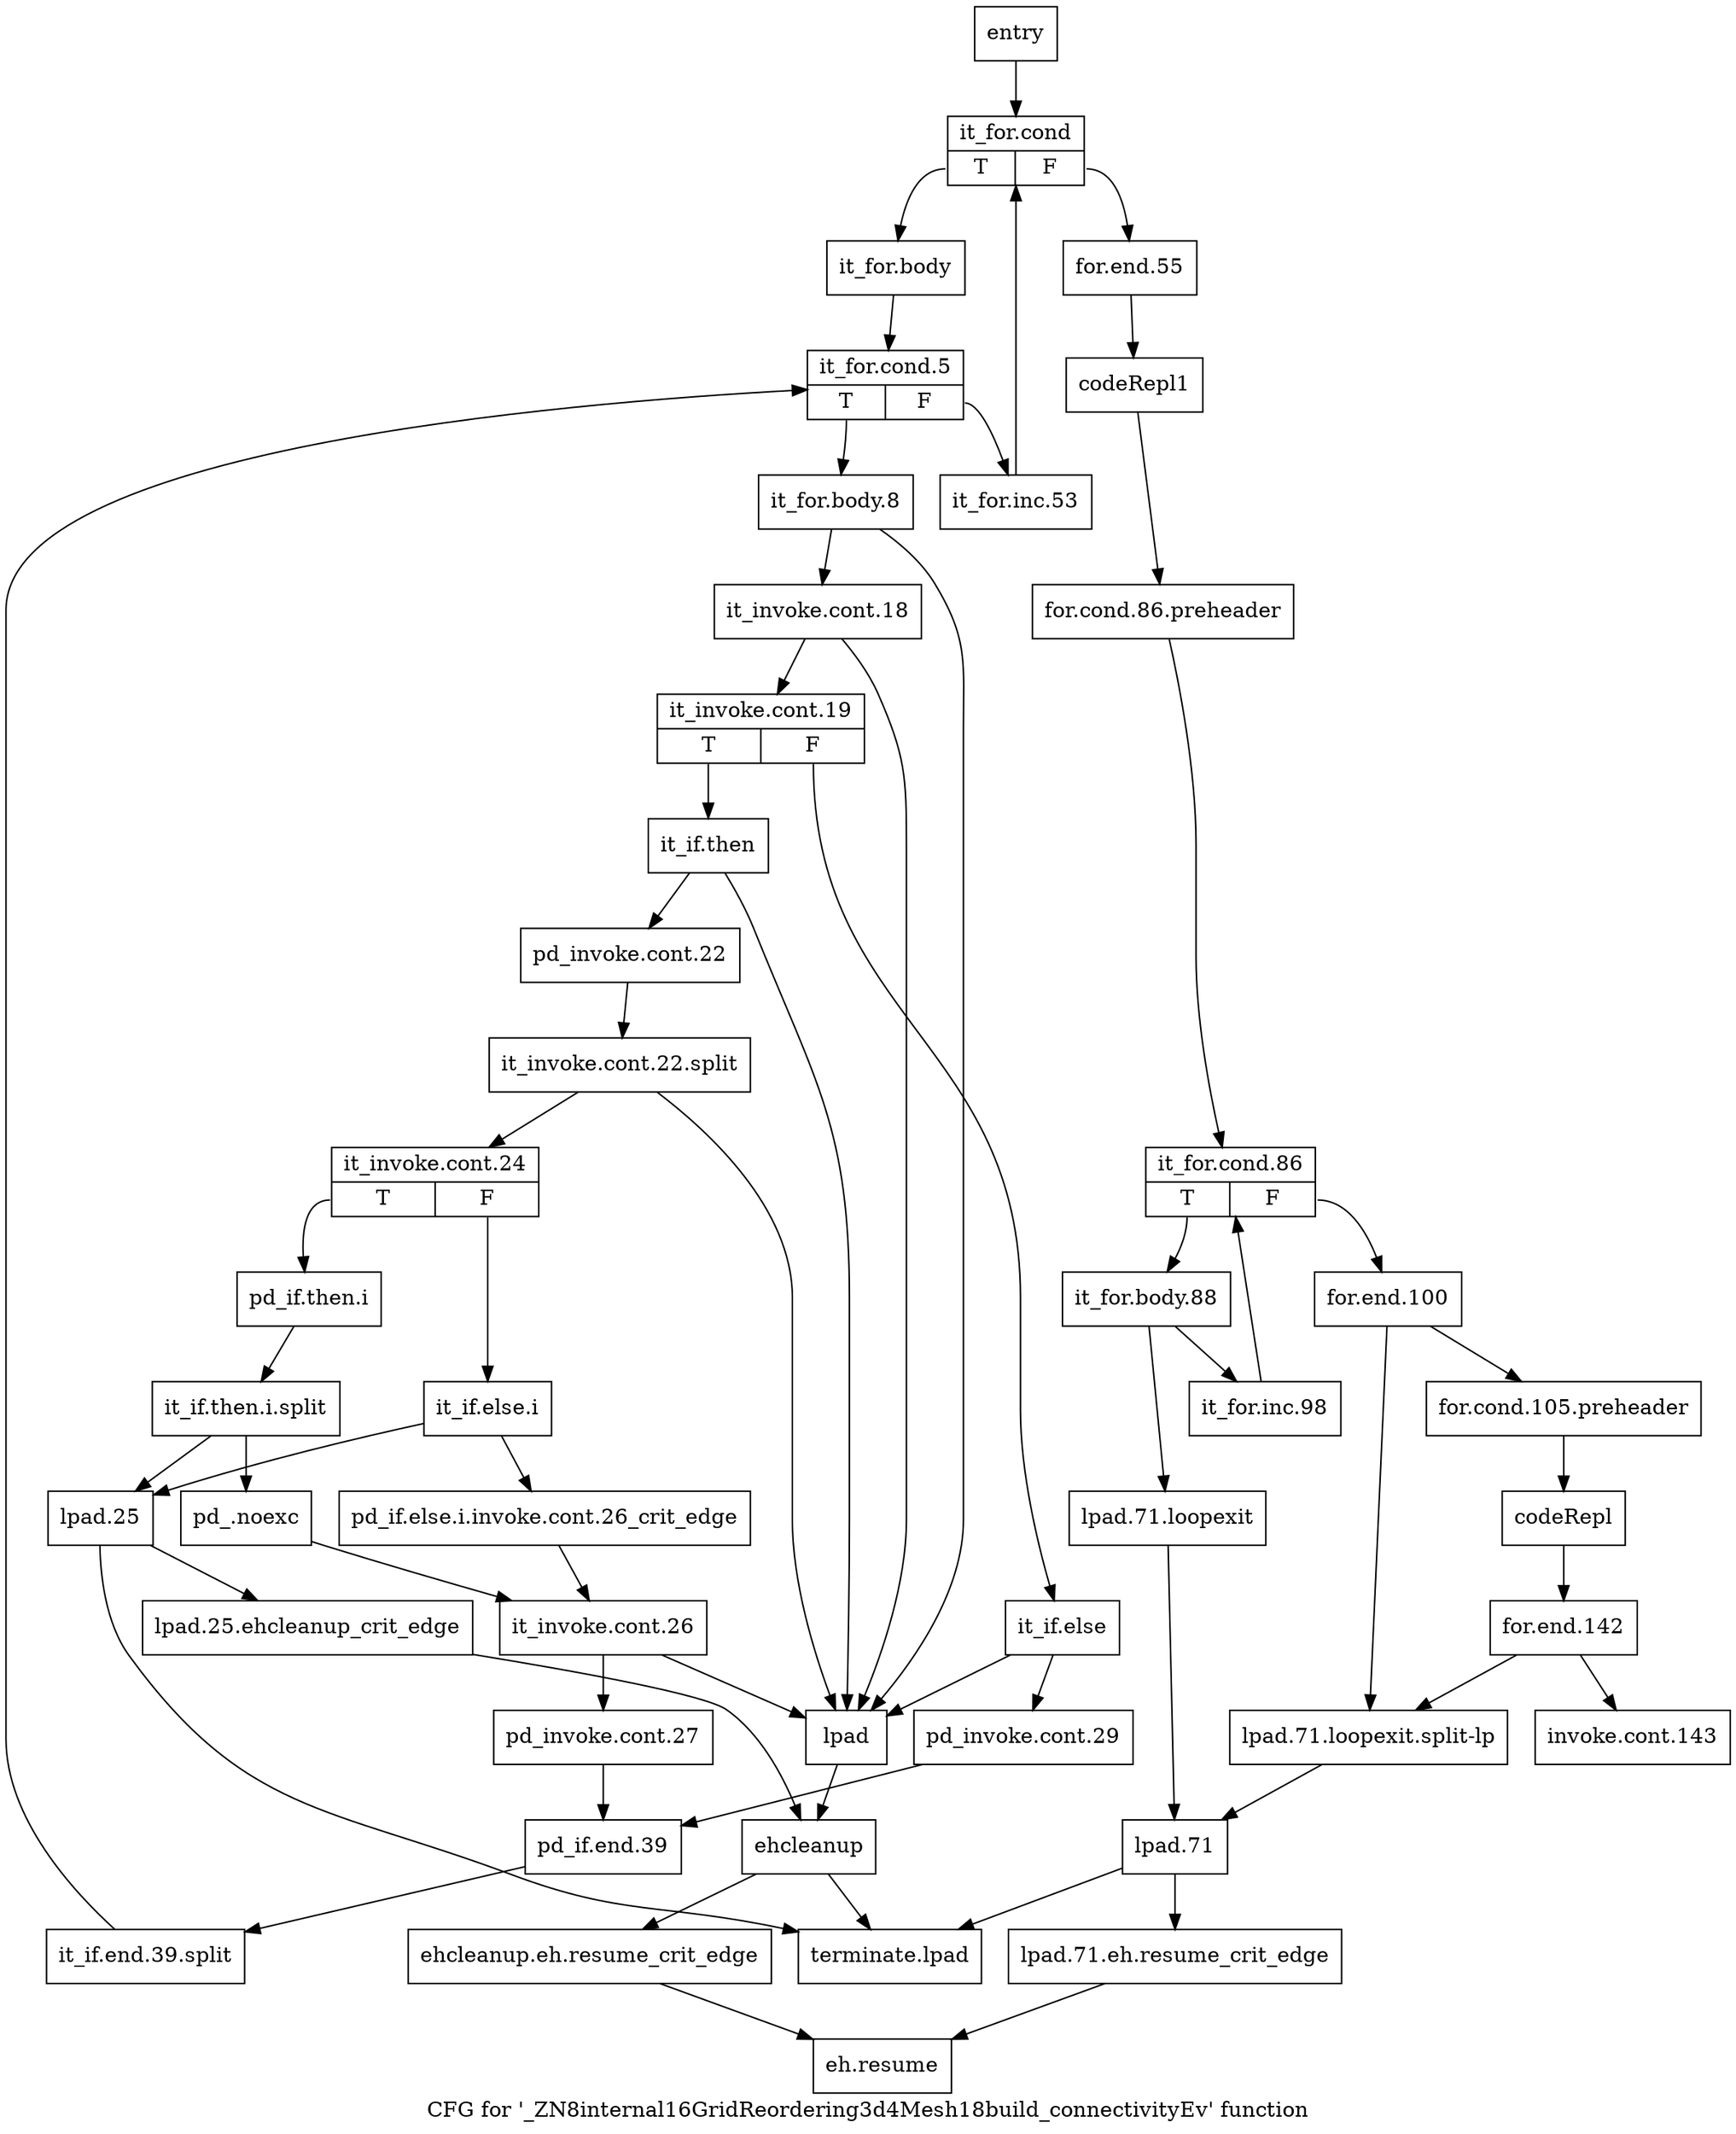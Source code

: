 digraph "CFG for '_ZN8internal16GridReordering3d4Mesh18build_connectivityEv' function" {
	label="CFG for '_ZN8internal16GridReordering3d4Mesh18build_connectivityEv' function";

	Node0x5dc7fe0 [shape=record,label="{entry}"];
	Node0x5dc7fe0 -> Node0x5dc8030;
	Node0x5dc8030 [shape=record,label="{it_for.cond|{<s0>T|<s1>F}}"];
	Node0x5dc8030:s0 -> Node0x5dc8080;
	Node0x5dc8030:s1 -> Node0x5dc9840;
	Node0x5dc8080 [shape=record,label="{it_for.body}"];
	Node0x5dc8080 -> Node0x5dc80d0;
	Node0x5dc80d0 [shape=record,label="{it_for.cond.5|{<s0>T|<s1>F}}"];
	Node0x5dc80d0:s0 -> Node0x5dc8120;
	Node0x5dc80d0:s1 -> Node0x5dc97f0;
	Node0x5dc8120 [shape=record,label="{it_for.body.8}"];
	Node0x5dc8120 -> Node0x5dc8170;
	Node0x5dc8120 -> Node0x5dc9610;
	Node0x5dc8170 [shape=record,label="{it_invoke.cont.18}"];
	Node0x5dc8170 -> Node0x5dc81c0;
	Node0x5dc8170 -> Node0x5dc9610;
	Node0x5dc81c0 [shape=record,label="{it_invoke.cont.19|{<s0>T|<s1>F}}"];
	Node0x5dc81c0:s0 -> Node0x5dc8210;
	Node0x5dc81c0:s1 -> Node0x5dc9700;
	Node0x5dc8210 [shape=record,label="{it_if.then}"];
	Node0x5dc8210 -> Node0x5dc8260;
	Node0x5dc8210 -> Node0x5dc9610;
	Node0x5dc8260 [shape=record,label="{pd_invoke.cont.22}"];
	Node0x5dc8260 -> Node0xa9afe90;
	Node0xa9afe90 [shape=record,label="{it_invoke.cont.22.split}"];
	Node0xa9afe90 -> Node0x5dc82b0;
	Node0xa9afe90 -> Node0x5dc9610;
	Node0x5dc82b0 [shape=record,label="{it_invoke.cont.24|{<s0>T|<s1>F}}"];
	Node0x5dc82b0:s0 -> Node0x5dc1420;
	Node0x5dc82b0:s1 -> Node0x5dc94d0;
	Node0x5dc1420 [shape=record,label="{pd_if.then.i}"];
	Node0x5dc1420 -> Node0xa9b0110;
	Node0xa9b0110 [shape=record,label="{it_if.then.i.split}"];
	Node0xa9b0110 -> Node0x5dc8300;
	Node0xa9b0110 -> Node0x5dc9660;
	Node0x5dc8300 [shape=record,label="{pd_.noexc}"];
	Node0x5dc8300 -> Node0x5dc9570;
	Node0x5dc94d0 [shape=record,label="{it_if.else.i}"];
	Node0x5dc94d0 -> Node0x5dc9520;
	Node0x5dc94d0 -> Node0x5dc9660;
	Node0x5dc9520 [shape=record,label="{pd_if.else.i.invoke.cont.26_crit_edge}"];
	Node0x5dc9520 -> Node0x5dc9570;
	Node0x5dc9570 [shape=record,label="{it_invoke.cont.26}"];
	Node0x5dc9570 -> Node0x5dc95c0;
	Node0x5dc9570 -> Node0x5dc9610;
	Node0x5dc95c0 [shape=record,label="{pd_invoke.cont.27}"];
	Node0x5dc95c0 -> Node0x5dc97a0;
	Node0x5dc9610 [shape=record,label="{lpad}"];
	Node0x5dc9610 -> Node0x5dc9930;
	Node0x5dc9660 [shape=record,label="{lpad.25}"];
	Node0x5dc9660 -> Node0x5dc96b0;
	Node0x5dc9660 -> Node0x5dc9de0;
	Node0x5dc96b0 [shape=record,label="{lpad.25.ehcleanup_crit_edge}"];
	Node0x5dc96b0 -> Node0x5dc9930;
	Node0x5dc9700 [shape=record,label="{it_if.else}"];
	Node0x5dc9700 -> Node0x5dc9750;
	Node0x5dc9700 -> Node0x5dc9610;
	Node0x5dc9750 [shape=record,label="{pd_invoke.cont.29}"];
	Node0x5dc9750 -> Node0x5dc97a0;
	Node0x5dc97a0 [shape=record,label="{pd_if.end.39}"];
	Node0x5dc97a0 -> Node0xa9b3cc0;
	Node0xa9b3cc0 [shape=record,label="{it_if.end.39.split}"];
	Node0xa9b3cc0 -> Node0x5dc80d0;
	Node0x5dc97f0 [shape=record,label="{it_for.inc.53}"];
	Node0x5dc97f0 -> Node0x5dc8030;
	Node0x5dc9840 [shape=record,label="{for.end.55}"];
	Node0x5dc9840 -> Node0x5dc9890;
	Node0x5dc9890 [shape=record,label="{codeRepl1}"];
	Node0x5dc9890 -> Node0x5dc98e0;
	Node0x5dc98e0 [shape=record,label="{for.cond.86.preheader}"];
	Node0x5dc98e0 -> Node0x5dc9b10;
	Node0x5dc9930 [shape=record,label="{ehcleanup}"];
	Node0x5dc9930 -> Node0x5dc9980;
	Node0x5dc9930 -> Node0x5dc9de0;
	Node0x5dc9980 [shape=record,label="{ehcleanup.eh.resume_crit_edge}"];
	Node0x5dc9980 -> Node0x5dc9d90;
	Node0x5dc99d0 [shape=record,label="{lpad.71.loopexit}"];
	Node0x5dc99d0 -> Node0x5dc9a70;
	Node0x5dc9a20 [shape=record,label="{lpad.71.loopexit.split-lp}"];
	Node0x5dc9a20 -> Node0x5dc9a70;
	Node0x5dc9a70 [shape=record,label="{lpad.71}"];
	Node0x5dc9a70 -> Node0x5dc9ac0;
	Node0x5dc9a70 -> Node0x5dc9de0;
	Node0x5dc9ac0 [shape=record,label="{lpad.71.eh.resume_crit_edge}"];
	Node0x5dc9ac0 -> Node0x5dc9d90;
	Node0x5dc9b10 [shape=record,label="{it_for.cond.86|{<s0>T|<s1>F}}"];
	Node0x5dc9b10:s0 -> Node0x5dc9b60;
	Node0x5dc9b10:s1 -> Node0x5dc9c00;
	Node0x5dc9b60 [shape=record,label="{it_for.body.88}"];
	Node0x5dc9b60 -> Node0x5dc9bb0;
	Node0x5dc9b60 -> Node0x5dc99d0;
	Node0x5dc9bb0 [shape=record,label="{it_for.inc.98}"];
	Node0x5dc9bb0 -> Node0x5dc9b10;
	Node0x5dc9c00 [shape=record,label="{for.end.100}"];
	Node0x5dc9c00 -> Node0x5dc9c50;
	Node0x5dc9c00 -> Node0x5dc9a20;
	Node0x5dc9c50 [shape=record,label="{for.cond.105.preheader}"];
	Node0x5dc9c50 -> Node0x5dc9ca0;
	Node0x5dc9ca0 [shape=record,label="{codeRepl}"];
	Node0x5dc9ca0 -> Node0x5dc9cf0;
	Node0x5dc9cf0 [shape=record,label="{for.end.142}"];
	Node0x5dc9cf0 -> Node0x5dc9d40;
	Node0x5dc9cf0 -> Node0x5dc9a20;
	Node0x5dc9d40 [shape=record,label="{invoke.cont.143}"];
	Node0x5dc9d90 [shape=record,label="{eh.resume}"];
	Node0x5dc9de0 [shape=record,label="{terminate.lpad}"];
}
